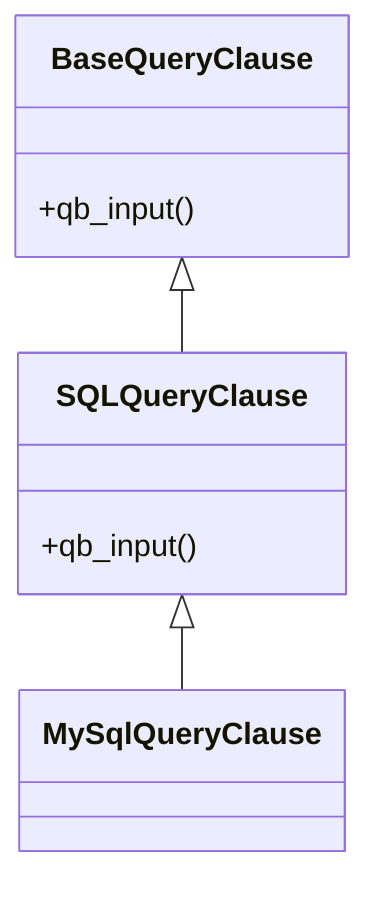 classDiagram
    BaseQueryClause: +qb_input()
    BaseQueryClause <|-- SQLQueryClause
    SQLQueryClause: +qb_input()
    SQLQueryClause <|-- MySqlQueryClause